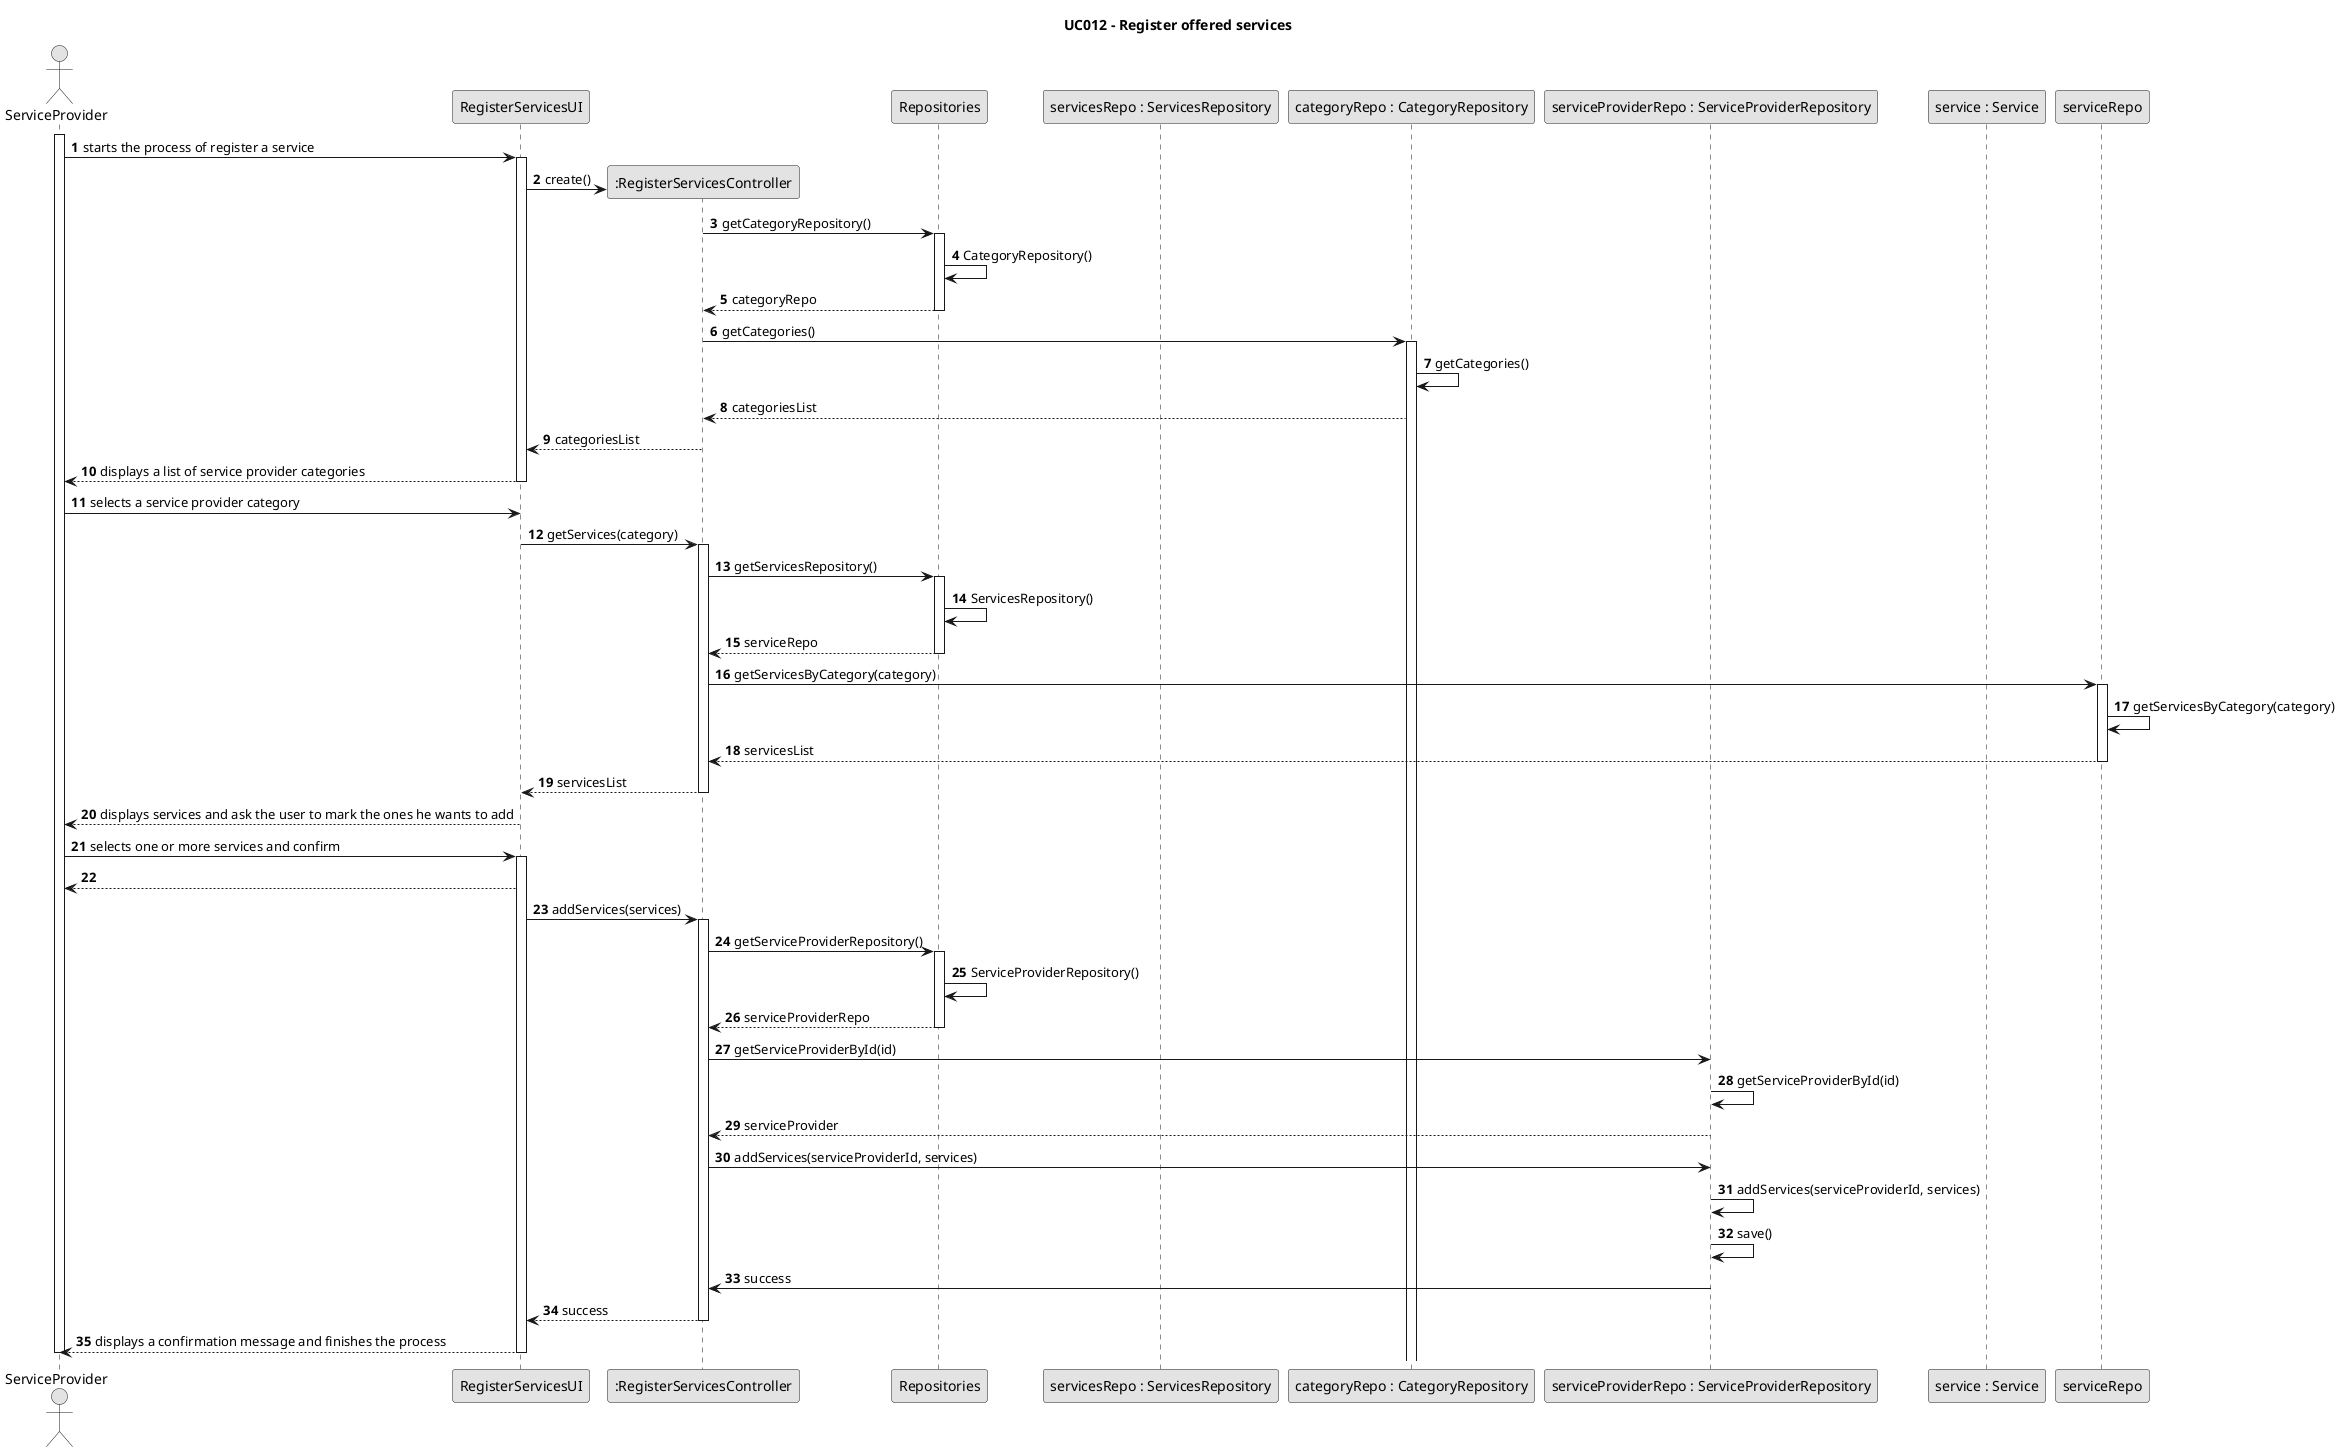 @startuml
skinparam monochrome true
skinparam packageStyle rectangle
skinparam shadowing false

title UC012 - Register offered services

autonumber

actor ServiceProvider

participant "RegisterServicesUI" as ui
participant ":RegisterServicesController" as ctrl
participant Repositories
participant "servicesRepo : ServicesRepository" as servicesRepo
participant "categoryRepo : CategoryRepository" as categoryRepo
participant "serviceProviderRepo : ServiceProviderRepository" as serviceProviderRepo
participant "service : Service" as service

activate ServiceProvider
    ServiceProvider -> ui : starts the process of register a service
    activate ui
        ui -> ctrl** : create()
            ctrl -> "Repositories" : getCategoryRepository()
                activate "Repositories"
                    "Repositories" -> "Repositories" : CategoryRepository()
                    "Repositories" --> ctrl : categoryRepo
                deactivate "Repositories"
            ctrl -> categoryRepo : getCategories()
                activate categoryRepo
                    categoryRepo -> categoryRepo : getCategories()
                    categoryRepo --> ctrl : categoriesList
                deactivate serviceRepo
            ctrl --> ui : categoriesList
            deactivate ctrl
        ui --> ServiceProvider :displays a list of service provider categories
    deactivate ui
    ServiceProvider -> ui: selects a service provider category
        ui -> ctrl: getServices(category)
            activate ctrl
            ctrl -> "Repositories" : getServicesRepository()
                activate "Repositories"
                    "Repositories" -> "Repositories" : ServicesRepository()
                    "Repositories" --> ctrl : serviceRepo
                deactivate "Repositories"
            ctrl -> serviceRepo : getServicesByCategory(category)
                activate serviceRepo
                    serviceRepo -> serviceRepo : getServicesByCategory(category)
                    serviceRepo --> ctrl : servicesList
                deactivate serviceRepo
            ctrl --> ui : servicesList
            deactivate ctrl
        ui --> ServiceProvider: displays services and ask the user to mark the ones he wants to add
       deactivate ui
    ServiceProvider -> ui : selects one or more services and confirm
    activate ui
        ui --> ServiceProvider :
        ui -> ctrl : addServices(services)
        activate ctrl
            ctrl -> "Repositories" : getServiceProviderRepository()
                activate "Repositories"
                    "Repositories" -> "Repositories" : ServiceProviderRepository()
                    "Repositories" --> ctrl : serviceProviderRepo
                deactivate "Repositories"
            ctrl -> serviceProviderRepo : getServiceProviderById(id)
                serviceProviderRepo -> serviceProviderRepo : getServiceProviderById(id)
                serviceProviderRepo --> ctrl : serviceProvider
            ctrl -> serviceProviderRepo : addServices(serviceProviderId, services)
                    serviceProviderRepo -> serviceProviderRepo : addServices(serviceProviderId, services)
                    serviceProviderRepo -> serviceProviderRepo : save()
                    serviceProviderRepo -> ctrl : success
                 deactivate serviceProviderRepo
            ctrl --> ui : success
            deactivate ctrl
            ui --> ServiceProvider : displays a confirmation message and finishes the process
    deactivate ui
deactivate ServiceProvider

@enduml